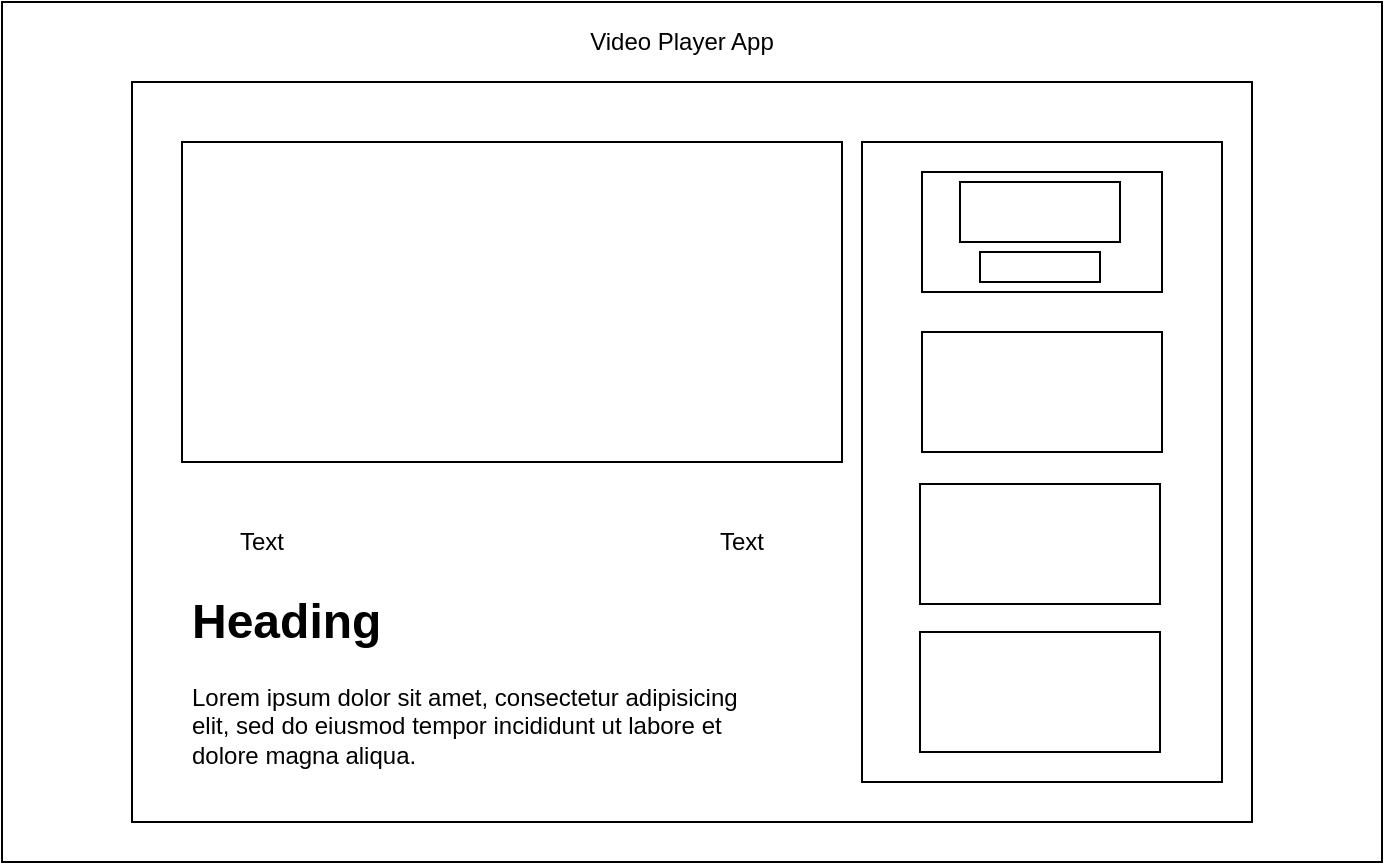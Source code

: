 <mxfile version="14.8.0" type="github">
  <diagram id="OwPYrj5kSUjGL6jPcf3g" name="Page-1">
    <mxGraphModel dx="868" dy="482" grid="1" gridSize="10" guides="1" tooltips="1" connect="1" arrows="1" fold="1" page="1" pageScale="1" pageWidth="850" pageHeight="1100" math="0" shadow="0">
      <root>
        <mxCell id="0" />
        <mxCell id="1" parent="0" />
        <mxCell id="QIfB0PR_CLWIe0XjQ6Tf-1" value="" style="rounded=0;whiteSpace=wrap;html=1;" vertex="1" parent="1">
          <mxGeometry x="120" y="60" width="690" height="430" as="geometry" />
        </mxCell>
        <mxCell id="QIfB0PR_CLWIe0XjQ6Tf-2" value="" style="rounded=0;whiteSpace=wrap;html=1;" vertex="1" parent="1">
          <mxGeometry x="185" y="100" width="560" height="370" as="geometry" />
        </mxCell>
        <mxCell id="QIfB0PR_CLWIe0XjQ6Tf-3" value="" style="rounded=0;whiteSpace=wrap;html=1;" vertex="1" parent="1">
          <mxGeometry x="210" y="130" width="330" height="160" as="geometry" />
        </mxCell>
        <mxCell id="QIfB0PR_CLWIe0XjQ6Tf-4" value="" style="rounded=0;whiteSpace=wrap;html=1;" vertex="1" parent="1">
          <mxGeometry x="550" y="130" width="180" height="320" as="geometry" />
        </mxCell>
        <mxCell id="QIfB0PR_CLWIe0XjQ6Tf-5" value="Text" style="text;html=1;strokeColor=none;fillColor=none;align=center;verticalAlign=middle;whiteSpace=wrap;rounded=0;" vertex="1" parent="1">
          <mxGeometry x="230" y="320" width="40" height="20" as="geometry" />
        </mxCell>
        <mxCell id="QIfB0PR_CLWIe0XjQ6Tf-6" value="Text" style="text;html=1;strokeColor=none;fillColor=none;align=center;verticalAlign=middle;whiteSpace=wrap;rounded=0;" vertex="1" parent="1">
          <mxGeometry x="470" y="320" width="40" height="20" as="geometry" />
        </mxCell>
        <mxCell id="QIfB0PR_CLWIe0XjQ6Tf-7" value="&lt;h1&gt;Heading&lt;/h1&gt;&lt;p&gt;Lorem ipsum dolor sit amet, consectetur adipisicing elit, sed do eiusmod tempor incididunt ut labore et dolore magna aliqua.&lt;/p&gt;" style="text;html=1;strokeColor=none;fillColor=none;spacing=5;spacingTop=-20;whiteSpace=wrap;overflow=hidden;rounded=0;" vertex="1" parent="1">
          <mxGeometry x="210" y="350" width="300" height="120" as="geometry" />
        </mxCell>
        <mxCell id="QIfB0PR_CLWIe0XjQ6Tf-8" value="Video Player App" style="text;html=1;strokeColor=none;fillColor=none;align=center;verticalAlign=middle;whiteSpace=wrap;rounded=0;" vertex="1" parent="1">
          <mxGeometry x="300" y="70" width="320" height="20" as="geometry" />
        </mxCell>
        <mxCell id="QIfB0PR_CLWIe0XjQ6Tf-9" value="" style="rounded=0;whiteSpace=wrap;html=1;" vertex="1" parent="1">
          <mxGeometry x="580" y="145" width="120" height="60" as="geometry" />
        </mxCell>
        <mxCell id="QIfB0PR_CLWIe0XjQ6Tf-10" value="" style="rounded=0;whiteSpace=wrap;html=1;" vertex="1" parent="1">
          <mxGeometry x="580" y="225" width="120" height="60" as="geometry" />
        </mxCell>
        <mxCell id="QIfB0PR_CLWIe0XjQ6Tf-11" value="" style="rounded=0;whiteSpace=wrap;html=1;" vertex="1" parent="1">
          <mxGeometry x="579" y="301" width="120" height="60" as="geometry" />
        </mxCell>
        <mxCell id="QIfB0PR_CLWIe0XjQ6Tf-12" value="" style="rounded=0;whiteSpace=wrap;html=1;" vertex="1" parent="1">
          <mxGeometry x="579" y="375" width="120" height="60" as="geometry" />
        </mxCell>
        <mxCell id="QIfB0PR_CLWIe0XjQ6Tf-17" value="" style="rounded=0;whiteSpace=wrap;html=1;" vertex="1" parent="1">
          <mxGeometry x="599" y="150" width="80" height="30" as="geometry" />
        </mxCell>
        <mxCell id="QIfB0PR_CLWIe0XjQ6Tf-18" value="" style="rounded=0;whiteSpace=wrap;html=1;" vertex="1" parent="1">
          <mxGeometry x="609" y="185" width="60" height="15" as="geometry" />
        </mxCell>
      </root>
    </mxGraphModel>
  </diagram>
</mxfile>
